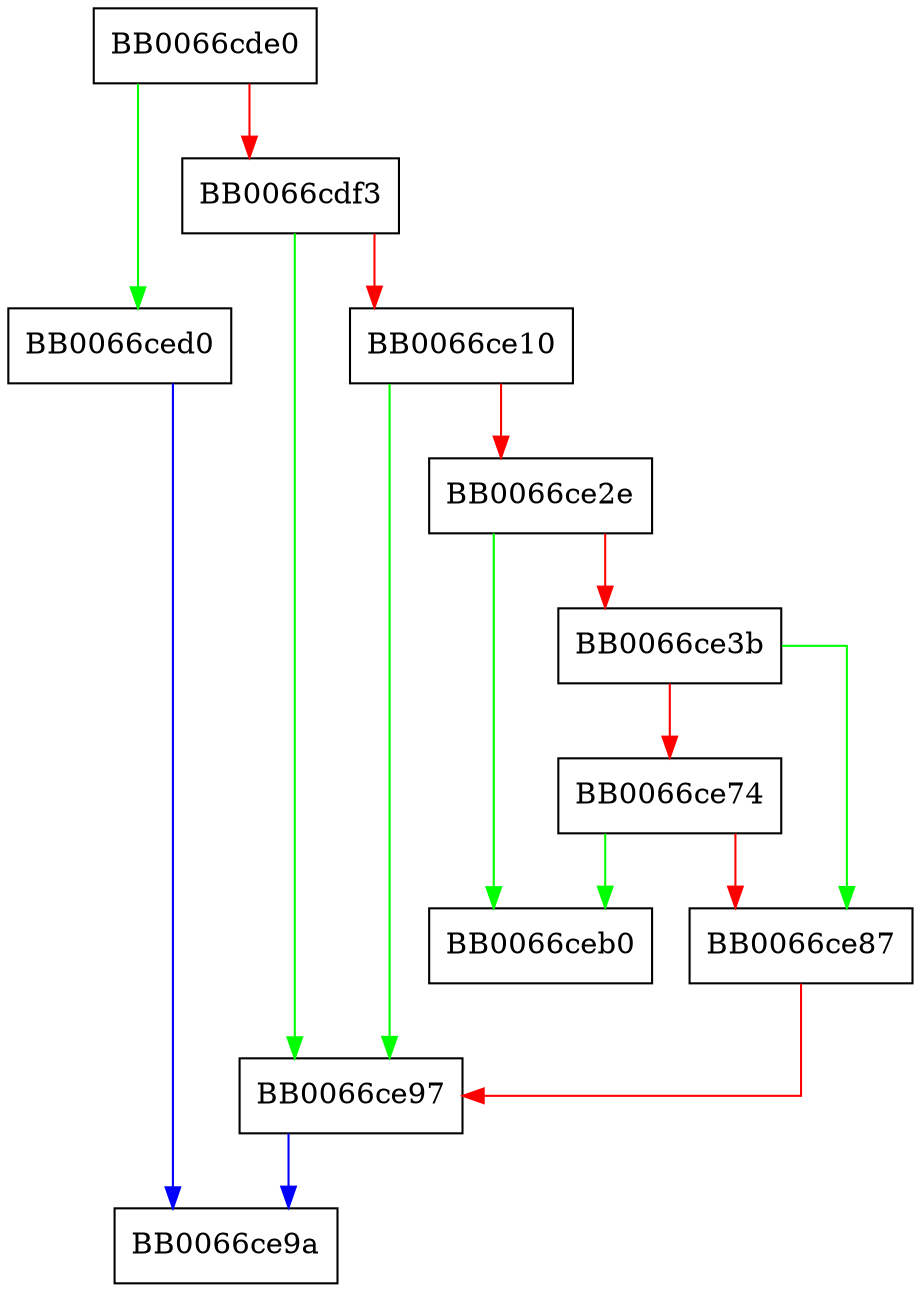 digraph ossl_x509_pubkey_hash {
  node [shape="box"];
  graph [splines=ortho];
  BB0066cde0 -> BB0066ced0 [color="green"];
  BB0066cde0 -> BB0066cdf3 [color="red"];
  BB0066cdf3 -> BB0066ce97 [color="green"];
  BB0066cdf3 -> BB0066ce10 [color="red"];
  BB0066ce10 -> BB0066ce97 [color="green"];
  BB0066ce10 -> BB0066ce2e [color="red"];
  BB0066ce2e -> BB0066ceb0 [color="green"];
  BB0066ce2e -> BB0066ce3b [color="red"];
  BB0066ce3b -> BB0066ce87 [color="green"];
  BB0066ce3b -> BB0066ce74 [color="red"];
  BB0066ce74 -> BB0066ceb0 [color="green"];
  BB0066ce74 -> BB0066ce87 [color="red"];
  BB0066ce87 -> BB0066ce97 [color="red"];
  BB0066ce97 -> BB0066ce9a [color="blue"];
  BB0066ced0 -> BB0066ce9a [color="blue"];
}